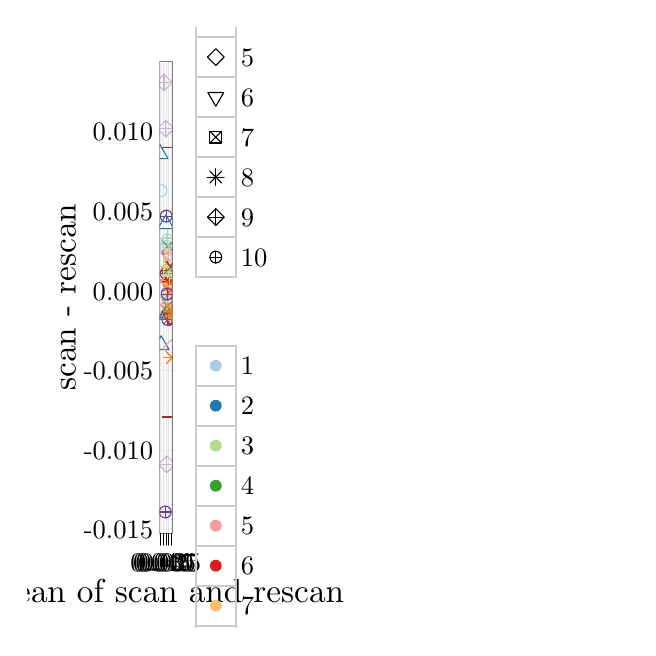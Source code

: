 \begin{tikzpicture}[x=1pt,y=1pt]
\definecolor[named]{fillColor}{rgb}{1.00,1.00,1.00}
\path[use as bounding box,fill=fillColor,fill opacity=0.00] (0,0) rectangle (216.81,216.81);
\begin{scope}
\path[clip] (  0.00,  0.00) rectangle (216.81,216.81);

\path[] (  0.00,  0.00) rectangle (216.81,216.81);
\end{scope}
\begin{scope}
\path[clip] (  0.00,  0.00) rectangle (216.81,216.81);
\definecolor[named]{drawColor}{rgb}{0.00,0.00,0.00}

\node[text=drawColor,anchor=base east,inner sep=0pt, outer sep=0pt, scale=  0.96] at ( 45.37, 32.17) {-0.015};

\node[text=drawColor,anchor=base east,inner sep=0pt, outer sep=0pt, scale=  0.96] at ( 45.37, 60.91) {-0.010};

\node[text=drawColor,anchor=base east,inner sep=0pt, outer sep=0pt, scale=  0.96] at ( 45.37, 89.65) {-0.005};

\node[text=drawColor,anchor=base east,inner sep=0pt, outer sep=0pt, scale=  0.96] at ( 45.37,118.39) {0.000};

\node[text=drawColor,anchor=base east,inner sep=0pt, outer sep=0pt, scale=  0.96] at ( 45.37,147.14) {0.005};

\node[text=drawColor,anchor=base east,inner sep=0pt, outer sep=0pt, scale=  0.96] at ( 45.37,175.88) {0.010};
\end{scope}
\begin{scope}
\path[clip] (  0.00,  0.00) rectangle (216.81,216.81);
\definecolor[named]{drawColor}{rgb}{0.00,0.00,0.00}

\path[draw=drawColor,line width= 0.2pt,line join=round,line cap=round] ( 48.22, 35.47) -- ( 52.48, 35.47);

\path[draw=drawColor,line width= 0.2pt,line join=round,line cap=round] ( 48.22, 64.21) -- ( 52.48, 64.21);

\path[draw=drawColor,line width= 0.2pt,line join=round,line cap=round] ( 48.22, 92.96) -- ( 52.48, 92.96);

\path[draw=drawColor,line width= 0.2pt,line join=round,line cap=round] ( 48.22,121.70) -- ( 52.48,121.70);

\path[draw=drawColor,line width= 0.2pt,line join=round,line cap=round] ( 48.22,150.44) -- ( 52.48,150.44);

\path[draw=drawColor,line width= 0.2pt,line join=round,line cap=round] ( 48.22,179.18) -- ( 52.48,179.18);
\end{scope}
\begin{scope}
\path[clip] ( 47.62, 34.03) rectangle ( 52.48,204.76);
\definecolor[named]{fillColor}{rgb}{1.00,1.00,1.00}

\path[fill=fillColor] ( 52.48, 34.03) rectangle ( 47.62,204.76);
\definecolor[named]{drawColor}{rgb}{0.98,0.98,0.98}

\path[draw=drawColor,line width= 0.6pt,line join=round,line cap=round] ( 52.48, 49.84) --
	( 47.62, 49.84);

\path[draw=drawColor,line width= 0.6pt,line join=round,line cap=round] ( 52.48, 78.59) --
	( 47.62, 78.59);

\path[draw=drawColor,line width= 0.6pt,line join=round,line cap=round] ( 52.48,107.33) --
	( 47.62,107.33);

\path[draw=drawColor,line width= 0.6pt,line join=round,line cap=round] ( 52.48,136.07) --
	( 47.62,136.07);

\path[draw=drawColor,line width= 0.6pt,line join=round,line cap=round] ( 52.48,164.81) --
	( 47.62,164.81);

\path[draw=drawColor,line width= 0.6pt,line join=round,line cap=round] ( 52.48,193.56) --
	( 47.62,193.56);

\path[draw=drawColor,line width= 0.6pt,line join=round,line cap=round] ( 52.23, 34.03) --
	( 52.23,204.76);

\path[draw=drawColor,line width= 0.6pt,line join=round,line cap=round] ( 51.30, 34.03) --
	( 51.30,204.76);

\path[draw=drawColor,line width= 0.6pt,line join=round,line cap=round] ( 50.38, 34.03) --
	( 50.38,204.76);

\path[draw=drawColor,line width= 0.6pt,line join=round,line cap=round] ( 49.46, 34.03) --
	( 49.46,204.76);

\path[draw=drawColor,line width= 0.6pt,line join=round,line cap=round] ( 48.54, 34.03) --
	( 48.54,204.76);

\path[draw=drawColor,line width= 0.6pt,line join=round,line cap=round] ( 47.62, 34.03) --
	( 47.62,204.76);
\definecolor[named]{drawColor}{rgb}{0.90,0.90,0.90}

\path[draw=drawColor,line width= 0.2pt,line join=round,line cap=round] ( 52.48, 35.47) --
	( 47.62, 35.47);

\path[draw=drawColor,line width= 0.2pt,line join=round,line cap=round] ( 52.48, 64.21) --
	( 47.62, 64.21);

\path[draw=drawColor,line width= 0.2pt,line join=round,line cap=round] ( 52.48, 92.96) --
	( 47.62, 92.96);

\path[draw=drawColor,line width= 0.2pt,line join=round,line cap=round] ( 52.48,121.70) --
	( 47.62,121.70);

\path[draw=drawColor,line width= 0.2pt,line join=round,line cap=round] ( 52.48,150.44) --
	( 47.62,150.44);

\path[draw=drawColor,line width= 0.2pt,line join=round,line cap=round] ( 52.48,179.18) --
	( 47.62,179.18);

\path[draw=drawColor,line width= 0.2pt,line join=round,line cap=round] ( 51.76, 34.03) --
	( 51.76,204.76);

\path[draw=drawColor,line width= 0.2pt,line join=round,line cap=round] ( 50.84, 34.03) --
	( 50.84,204.76);

\path[draw=drawColor,line width= 0.2pt,line join=round,line cap=round] ( 49.92, 34.03) --
	( 49.92,204.76);

\path[draw=drawColor,line width= 0.2pt,line join=round,line cap=round] ( 49.00, 34.03) --
	( 49.00,204.76);

\path[draw=drawColor,line width= 0.2pt,line join=round,line cap=round] ( 48.08, 34.03) --
	( 48.08,204.76);
\definecolor[named]{drawColor}{rgb}{0.65,0.16,0.16}

\path[draw=drawColor,line width= 0.6pt,dash pattern=on 4pt off 4pt ,line join=round] ( 52.48, 76.08) -- ( 47.62, 76.08);

\path[draw=drawColor,line width= 0.6pt,dash pattern=on 4pt off 4pt ,line join=round] ( 52.48,124.79) -- ( 47.62,124.79);

\path[draw=drawColor,line width= 0.6pt,dash pattern=on 4pt off 4pt ,line join=round] ( 52.48,173.50) -- ( 47.62,173.50);
\definecolor[named]{drawColor}{rgb}{0.65,0.81,0.89}

\path[draw=drawColor,line width= 0.4pt,line join=round,line cap=round] ( 50.09,137.79) circle (  2.13);
\definecolor[named]{drawColor}{rgb}{0.70,0.87,0.54}

\path[draw=drawColor,line width= 0.4pt,line join=round,line cap=round] ( 47.47,119.40) -- ( 53.51,119.40);

\path[draw=drawColor,line width= 0.4pt,line join=round,line cap=round] ( 50.49,116.38) -- ( 50.49,122.42);
\definecolor[named]{drawColor}{rgb}{0.20,0.63,0.17}

\path[draw=drawColor,line width= 0.4pt,line join=round,line cap=round] ( 49.19,109.79) -- ( 53.46,114.06);

\path[draw=drawColor,line width= 0.4pt,line join=round,line cap=round] ( 49.19,114.06) -- ( 53.46,109.79);
\definecolor[named]{drawColor}{rgb}{0.98,0.60,0.60}

\path[draw=drawColor,line width= 0.4pt,line join=round,line cap=round] ( 48.53,114.23) --
	( 51.54,117.24) --
	( 54.56,114.23) --
	( 51.54,111.21) --
	( 48.53,114.23);
\definecolor[named]{drawColor}{rgb}{0.89,0.10,0.11}

\path[draw=drawColor,line width= 0.4pt,line join=round,line cap=round] ( 51.60,109.18) --
	( 54.47,114.16) --
	( 48.72,114.16) --
	( 51.60,109.18);
\definecolor[named]{drawColor}{rgb}{0.99,0.75,0.44}

\path[draw=drawColor,line width= 0.4pt,line join=round,line cap=round] ( 49.24,120.14) rectangle ( 53.51,124.41);

\path[draw=drawColor,line width= 0.4pt,line join=round,line cap=round] ( 49.24,120.14) -- ( 53.51,124.41);

\path[draw=drawColor,line width= 0.4pt,line join=round,line cap=round] ( 49.24,124.41) -- ( 53.51,120.14);
\definecolor[named]{drawColor}{rgb}{1.00,0.50,0.00}

\path[draw=drawColor,line width= 0.4pt,line join=round,line cap=round] ( 48.80,122.44) -- ( 53.07,126.71);

\path[draw=drawColor,line width= 0.4pt,line join=round,line cap=round] ( 48.80,126.71) -- ( 53.07,122.44);

\path[draw=drawColor,line width= 0.4pt,line join=round,line cap=round] ( 47.92,124.57) -- ( 53.95,124.57);

\path[draw=drawColor,line width= 0.4pt,line join=round,line cap=round] ( 50.93,121.56) -- ( 50.93,127.59);
\definecolor[named]{drawColor}{rgb}{0.79,0.70,0.84}

\path[draw=drawColor,line width= 0.4pt,line join=round,line cap=round] ( 47.81,116.53) -- ( 53.84,116.53);

\path[draw=drawColor,line width= 0.4pt,line join=round,line cap=round] ( 50.82,113.51) -- ( 50.82,119.54);

\path[draw=drawColor,line width= 0.4pt,line join=round,line cap=round] ( 47.81,116.53) --
	( 50.82,119.54) --
	( 53.84,116.53) --
	( 50.82,113.51) --
	( 47.81,116.53);
\definecolor[named]{drawColor}{rgb}{0.42,0.24,0.60}

\path[draw=drawColor,line width= 0.4pt,line join=round,line cap=round] ( 50.01,128.02) circle (  2.13);

\path[draw=drawColor,line width= 0.4pt,line join=round,line cap=round] ( 47.88,128.02) -- ( 52.15,128.02);

\path[draw=drawColor,line width= 0.4pt,line join=round,line cap=round] ( 50.01,125.89) -- ( 50.01,130.16);
\definecolor[named]{drawColor}{rgb}{0.12,0.47,0.71}

\path[draw=drawColor,line width= 0.4pt,line join=round,line cap=round] ( 50.23,116.97) --
	( 53.11,111.99) --
	( 47.36,111.99) --
	( 50.23,116.97);
\definecolor[named]{drawColor}{rgb}{0.65,0.81,0.89}

\path[draw=drawColor,line width= 0.4pt,line join=round,line cap=round] ( 48.11,157.91) circle (  2.13);
\definecolor[named]{drawColor}{rgb}{0.70,0.87,0.54}

\path[draw=drawColor,line width= 0.4pt,line join=round,line cap=round] ( 46.79,130.32) -- ( 52.83,130.32);

\path[draw=drawColor,line width= 0.4pt,line join=round,line cap=round] ( 49.81,127.30) -- ( 49.81,133.34);
\definecolor[named]{drawColor}{rgb}{0.20,0.63,0.17}

\path[draw=drawColor,line width= 0.4pt,line join=round,line cap=round] ( 48.56,114.39) -- ( 52.83,118.66);

\path[draw=drawColor,line width= 0.4pt,line join=round,line cap=round] ( 48.56,118.66) -- ( 52.83,114.39);
\definecolor[named]{drawColor}{rgb}{0.98,0.60,0.60}

\path[draw=drawColor,line width= 0.4pt,line join=round,line cap=round] ( 48.25,116.53) --
	( 51.27,119.54) --
	( 54.28,116.53) --
	( 51.27,113.51) --
	( 48.25,116.53);
\definecolor[named]{drawColor}{rgb}{0.89,0.10,0.11}

\path[draw=drawColor,line width= 0.4pt,line join=round,line cap=round] ( 50.99,120.68) --
	( 53.86,125.66) --
	( 48.12,125.66) --
	( 50.99,120.68);
\definecolor[named]{drawColor}{rgb}{0.99,0.75,0.44}

\path[draw=drawColor,line width= 0.4pt,line join=round,line cap=round] ( 49.15,112.09) rectangle ( 53.42,116.36);

\path[draw=drawColor,line width= 0.4pt,line join=round,line cap=round] ( 49.15,112.09) -- ( 53.42,116.36);

\path[draw=drawColor,line width= 0.4pt,line join=round,line cap=round] ( 49.15,116.36) -- ( 53.42,112.09);
\definecolor[named]{drawColor}{rgb}{1.00,0.50,0.00}

\path[draw=drawColor,line width= 0.4pt,line join=round,line cap=round] ( 48.97,111.52) -- ( 53.23,115.79);

\path[draw=drawColor,line width= 0.4pt,line join=round,line cap=round] ( 48.97,115.79) -- ( 53.23,111.52);

\path[draw=drawColor,line width= 0.4pt,line join=round,line cap=round] ( 48.08,113.65) -- ( 54.12,113.65);

\path[draw=drawColor,line width= 0.4pt,line join=round,line cap=round] ( 51.10,110.63) -- ( 51.10,116.67);
\definecolor[named]{drawColor}{rgb}{0.79,0.70,0.84}

\path[draw=drawColor,line width= 0.4pt,line join=round,line cap=round] ( 47.27, 59.04) -- ( 53.31, 59.04);

\path[draw=drawColor,line width= 0.4pt,line join=round,line cap=round] ( 50.29, 56.02) -- ( 50.29, 62.06);

\path[draw=drawColor,line width= 0.4pt,line join=round,line cap=round] ( 47.27, 59.04) --
	( 50.29, 62.06) --
	( 53.31, 59.04) --
	( 50.29, 56.02) --
	( 47.27, 59.04);
\definecolor[named]{drawColor}{rgb}{0.42,0.24,0.60}

\path[draw=drawColor,line width= 0.4pt,line join=round,line cap=round] ( 49.72, 41.80) circle (  2.13);

\path[draw=drawColor,line width= 0.4pt,line join=round,line cap=round] ( 47.58, 41.80) -- ( 51.85, 41.80);

\path[draw=drawColor,line width= 0.4pt,line join=round,line cap=round] ( 49.72, 39.66) -- ( 49.72, 43.93);
\definecolor[named]{drawColor}{rgb}{0.12,0.47,0.71}

\path[draw=drawColor,line width= 0.4pt,line join=round,line cap=round] ( 48.22,105.47) --
	( 51.10,100.50) --
	( 45.35,100.50) --
	( 48.22,105.47);
\definecolor[named]{drawColor}{rgb}{0.65,0.81,0.89}

\path[draw=drawColor,line width= 0.4pt,line join=round,line cap=round] ( 50.42,121.12) circle (  2.13);
\definecolor[named]{drawColor}{rgb}{0.70,0.87,0.54}

\path[draw=drawColor,line width= 0.4pt,line join=round,line cap=round] ( 47.46,140.67) -- ( 53.49,140.67);

\path[draw=drawColor,line width= 0.4pt,line join=round,line cap=round] ( 50.47,137.65) -- ( 50.47,143.69);
\definecolor[named]{drawColor}{rgb}{0.20,0.63,0.17}

\path[draw=drawColor,line width= 0.4pt,line join=round,line cap=round] ( 49.21,113.24) -- ( 53.47,117.51);

\path[draw=drawColor,line width= 0.4pt,line join=round,line cap=round] ( 49.21,117.51) -- ( 53.47,113.24);
\definecolor[named]{drawColor}{rgb}{0.98,0.60,0.60}

\path[draw=drawColor,line width= 0.4pt,line join=round,line cap=round] ( 48.89,101.00) --
	( 51.91,104.02) --
	( 54.93,101.00) --
	( 51.91, 97.99) --
	( 48.89,101.00);
\definecolor[named]{drawColor}{rgb}{0.89,0.10,0.11}

\path[draw=drawColor,line width= 0.4pt,line join=round,line cap=round] ( 51.32,109.18) --
	( 54.20,114.16) --
	( 48.45,114.16) --
	( 51.32,109.18);
\definecolor[named]{drawColor}{rgb}{0.99,0.75,0.44}

\path[draw=drawColor,line width= 0.4pt,line join=round,line cap=round] ( 48.93,130.49) rectangle ( 53.20,134.76);

\path[draw=drawColor,line width= 0.4pt,line join=round,line cap=round] ( 48.93,130.49) -- ( 53.20,134.76);

\path[draw=drawColor,line width= 0.4pt,line join=round,line cap=round] ( 48.93,134.76) -- ( 53.20,130.49);
\definecolor[named]{drawColor}{rgb}{1.00,0.50,0.00}

\path[draw=drawColor,line width= 0.4pt,line join=round,line cap=round] ( 49.98,119.57) -- ( 54.25,123.83);

\path[draw=drawColor,line width= 0.4pt,line join=round,line cap=round] ( 49.98,123.83) -- ( 54.25,119.57);

\path[draw=drawColor,line width= 0.4pt,line join=round,line cap=round] ( 49.10,121.70) -- ( 55.13,121.70);

\path[draw=drawColor,line width= 0.4pt,line join=round,line cap=round] ( 52.11,118.68) -- ( 52.11,124.72);
\definecolor[named]{drawColor}{rgb}{0.79,0.70,0.84}

\path[draw=drawColor,line width= 0.4pt,line join=round,line cap=round] ( 46.24,197.00) -- ( 52.27,197.00);

\path[draw=drawColor,line width= 0.4pt,line join=round,line cap=round] ( 49.26,193.99) -- ( 49.26,200.02);

\path[draw=drawColor,line width= 0.4pt,line join=round,line cap=round] ( 46.24,197.00) --
	( 49.26,200.02) --
	( 52.27,197.00) --
	( 49.26,193.99) --
	( 46.24,197.00);
\definecolor[named]{drawColor}{rgb}{0.42,0.24,0.60}

\path[draw=drawColor,line width= 0.4pt,line join=round,line cap=round] ( 50.62,111.35) circle (  2.13);

\path[draw=drawColor,line width= 0.4pt,line join=round,line cap=round] ( 48.49,111.35) -- ( 52.76,111.35);

\path[draw=drawColor,line width= 0.4pt,line join=round,line cap=round] ( 50.62,109.22) -- ( 50.62,113.49);
\definecolor[named]{drawColor}{rgb}{0.12,0.47,0.71}

\path[draw=drawColor,line width= 0.4pt,line join=round,line cap=round] ( 50.25,116.39) --
	( 53.13,111.42) --
	( 47.38,111.42) --
	( 50.25,116.39);
\definecolor[named]{drawColor}{rgb}{0.65,0.81,0.89}

\path[draw=drawColor,line width= 0.4pt,line join=round,line cap=round] ( 50.49,140.09) circle (  2.13);
\definecolor[named]{drawColor}{rgb}{0.70,0.87,0.54}

\path[draw=drawColor,line width= 0.4pt,line join=round,line cap=round] ( 47.27,138.94) -- ( 53.31,138.94);

\path[draw=drawColor,line width= 0.4pt,line join=round,line cap=round] ( 50.29,135.93) -- ( 50.29,141.96);
\definecolor[named]{drawColor}{rgb}{0.20,0.63,0.17}

\path[draw=drawColor,line width= 0.4pt,line join=round,line cap=round] ( 48.56,135.66) -- ( 52.83,139.93);

\path[draw=drawColor,line width= 0.4pt,line join=round,line cap=round] ( 48.56,139.93) -- ( 52.83,135.66);
\definecolor[named]{drawColor}{rgb}{0.98,0.60,0.60}

\path[draw=drawColor,line width= 0.4pt,line join=round,line cap=round] ( 48.10,125.15) --
	( 51.12,128.17) --
	( 54.14,125.15) --
	( 51.12,122.13) --
	( 48.10,125.15);
\definecolor[named]{drawColor}{rgb}{0.89,0.10,0.11}

\path[draw=drawColor,line width= 0.4pt,line join=round,line cap=round] ( 51.17,124.13) --
	( 54.05,129.11) --
	( 48.30,129.11) --
	( 51.17,124.13);
\definecolor[named]{drawColor}{rgb}{0.99,0.75,0.44}

\path[draw=drawColor,line width= 0.4pt,line join=round,line cap=round] ( 49.06,127.04) rectangle ( 53.33,131.31);

\path[draw=drawColor,line width= 0.4pt,line join=round,line cap=round] ( 49.06,127.04) -- ( 53.33,131.31);

\path[draw=drawColor,line width= 0.4pt,line join=round,line cap=round] ( 49.06,131.31) -- ( 53.33,127.04);
\definecolor[named]{drawColor}{rgb}{1.00,0.50,0.00}

\path[draw=drawColor,line width= 0.4pt,line join=round,line cap=round] ( 50.13, 95.42) -- ( 54.40, 99.69);

\path[draw=drawColor,line width= 0.4pt,line join=round,line cap=round] ( 50.13, 99.69) -- ( 54.40, 95.42);

\path[draw=drawColor,line width= 0.4pt,line join=round,line cap=round] ( 49.24, 97.56) -- ( 55.28, 97.56);

\path[draw=drawColor,line width= 0.4pt,line join=round,line cap=round] ( 52.26, 94.54) -- ( 52.26,100.57);
\definecolor[named]{drawColor}{rgb}{0.79,0.70,0.84}

\path[draw=drawColor,line width= 0.4pt,line join=round,line cap=round] ( 46.88,180.33) -- ( 52.92,180.33);

\path[draw=drawColor,line width= 0.4pt,line join=round,line cap=round] ( 49.90,177.32) -- ( 49.90,183.35);

\path[draw=drawColor,line width= 0.4pt,line join=round,line cap=round] ( 46.88,180.33) --
	( 49.90,183.35) --
	( 52.92,180.33) --
	( 49.90,177.32) --
	( 46.88,180.33);
\definecolor[named]{drawColor}{rgb}{0.42,0.24,0.60}

\path[draw=drawColor,line width= 0.4pt,line join=round,line cap=round] ( 50.05,148.72) circle (  2.13);

\path[draw=drawColor,line width= 0.4pt,line join=round,line cap=round] ( 47.92,148.72) -- ( 52.18,148.72);

\path[draw=drawColor,line width= 0.4pt,line join=round,line cap=round] ( 50.05,146.58) -- ( 50.05,150.85);
\definecolor[named]{drawColor}{rgb}{0.12,0.47,0.71}

\path[draw=drawColor,line width= 0.4pt,line join=round,line cap=round] ( 47.84,174.45) --
	( 50.71,169.48) --
	( 44.96,169.48) --
	( 47.84,174.45);
\definecolor[named]{drawColor}{rgb}{0.65,0.81,0.89}

\path[draw=drawColor,line width= 0.4pt,line join=round,line cap=round] ( 50.55,138.94) circle (  2.13);
\definecolor[named]{drawColor}{rgb}{0.70,0.87,0.54}

\path[draw=drawColor,line width= 0.4pt,line join=round,line cap=round] ( 48.34,127.45) -- ( 54.38,127.45);

\path[draw=drawColor,line width= 0.4pt,line join=round,line cap=round] ( 51.36,124.43) -- ( 51.36,130.47);
\definecolor[named]{drawColor}{rgb}{0.20,0.63,0.17}

\path[draw=drawColor,line width= 0.4pt,line join=round,line cap=round] ( 49.58,128.19) -- ( 53.84,132.46);

\path[draw=drawColor,line width= 0.4pt,line join=round,line cap=round] ( 49.58,132.46) -- ( 53.84,128.19);
\definecolor[named]{drawColor}{rgb}{0.98,0.60,0.60}

\path[draw=drawColor,line width= 0.4pt,line join=round,line cap=round] ( 48.84,118.25) --
	( 51.86,121.27) --
	( 54.87,118.25) --
	( 51.86,115.23) --
	( 48.84,118.25);
\definecolor[named]{drawColor}{rgb}{0.89,0.10,0.11}

\path[draw=drawColor,line width= 0.4pt,line join=round,line cap=round] ( 51.52,130.45) --
	( 54.40,135.43) --
	( 48.65,135.43) --
	( 51.52,130.45);
\definecolor[named]{drawColor}{rgb}{0.99,0.75,0.44}

\path[draw=drawColor,line width= 0.4pt,line join=round,line cap=round] ( 49.35,132.79) rectangle ( 53.62,137.05);

\path[draw=drawColor,line width= 0.4pt,line join=round,line cap=round] ( 49.35,132.79) -- ( 53.62,137.05);

\path[draw=drawColor,line width= 0.4pt,line join=round,line cap=round] ( 49.35,137.05) -- ( 53.62,132.79);
\definecolor[named]{drawColor}{rgb}{1.00,0.50,0.00}

\path[draw=drawColor,line width= 0.4pt,line join=round,line cap=round] ( 49.94,112.09) -- ( 54.21,116.36);

\path[draw=drawColor,line width= 0.4pt,line join=round,line cap=round] ( 49.94,116.36) -- ( 54.21,112.09);

\path[draw=drawColor,line width= 0.4pt,line join=round,line cap=round] ( 49.06,114.23) -- ( 55.10,114.23);

\path[draw=drawColor,line width= 0.4pt,line join=round,line cap=round] ( 52.08,111.21) -- ( 52.08,117.24);
\definecolor[named]{drawColor}{rgb}{0.79,0.70,0.84}

\path[draw=drawColor,line width= 0.4pt,line join=round,line cap=round] ( 47.90,135.50) -- ( 53.93,135.50);

\path[draw=drawColor,line width= 0.4pt,line join=round,line cap=round] ( 50.92,132.48) -- ( 50.92,138.51);

\path[draw=drawColor,line width= 0.4pt,line join=round,line cap=round] ( 47.90,135.50) --
	( 50.92,138.51) --
	( 53.93,135.50) --
	( 50.92,132.48) --
	( 47.90,135.50);
\definecolor[named]{drawColor}{rgb}{0.42,0.24,0.60}

\path[draw=drawColor,line width= 0.4pt,line join=round,line cap=round] ( 50.42,120.55) circle (  2.13);

\path[draw=drawColor,line width= 0.4pt,line join=round,line cap=round] ( 48.28,120.55) -- ( 52.55,120.55);

\path[draw=drawColor,line width= 0.4pt,line join=round,line cap=round] ( 50.42,118.42) -- ( 50.42,122.68);
\definecolor[named]{drawColor}{rgb}{0.12,0.47,0.71}

\path[draw=drawColor,line width= 0.4pt,line join=round,line cap=round] ( 49.92,149.16) --
	( 52.79,144.18) --
	( 47.05,144.18) --
	( 49.92,149.16);
\definecolor[named]{drawColor}{rgb}{0.50,0.50,0.50}

\path[draw=drawColor,line width= 0.6pt,line join=round,line cap=round] ( 52.48, 34.03) rectangle ( 47.62,204.76);
\end{scope}
\begin{scope}
\path[clip] (  0.00,  0.00) rectangle (216.81,216.81);
\definecolor[named]{drawColor}{rgb}{0.00,0.00,0.00}

\node[text=drawColor,anchor=base,inner sep=0pt, outer sep=0pt, scale=  0.96] at ( 51.76, 20.31) {0.025};

\node[text=drawColor,anchor=base,inner sep=0pt, outer sep=0pt, scale=  0.96] at ( 50.84, 20.31) {0.030};

\node[text=drawColor,anchor=base,inner sep=0pt, outer sep=0pt, scale=  0.96] at ( 49.92, 20.31) {0.035};

\node[text=drawColor,anchor=base,inner sep=0pt, outer sep=0pt, scale=  0.96] at ( 49.00, 20.31) {0.040};

\node[text=drawColor,anchor=base,inner sep=0pt, outer sep=0pt, scale=  0.96] at ( 48.08, 20.31) {0.045};
\end{scope}
\begin{scope}
\path[clip] (  0.00,  0.00) rectangle (216.81,216.81);
\definecolor[named]{drawColor}{rgb}{0.00,0.00,0.00}

\path[draw=drawColor,line width= 0.2pt,line join=round,line cap=round] ( 51.76, 29.77) -- ( 51.76, 34.03);

\path[draw=drawColor,line width= 0.2pt,line join=round,line cap=round] ( 50.84, 29.77) -- ( 50.84, 34.03);

\path[draw=drawColor,line width= 0.2pt,line join=round,line cap=round] ( 49.92, 29.77) -- ( 49.92, 34.03);

\path[draw=drawColor,line width= 0.2pt,line join=round,line cap=round] ( 49.00, 29.77) -- ( 49.00, 34.03);

\path[draw=drawColor,line width= 0.2pt,line join=round,line cap=round] ( 48.08, 29.77) -- ( 48.08, 34.03);
\end{scope}
\begin{scope}
\path[clip] (  0.00,  0.00) rectangle (216.81,216.81);
\definecolor[named]{drawColor}{rgb}{0.00,0.00,0.00}

\node[text=drawColor,anchor=base,inner sep=0pt, outer sep=0pt, scale=  1.20] at ( 50.05,  9.03) {mean of scan and rescan};
\end{scope}
\begin{scope}
\path[clip] (  0.00,  0.00) rectangle (216.81,216.81);
\definecolor[named]{drawColor}{rgb}{0.00,0.00,0.00}

\node[text=drawColor,rotate= 90.00,anchor=base,inner sep=0pt, outer sep=0pt, scale=  1.20] at ( 17.30,119.40) {scan - rescan};
\end{scope}
\begin{scope}
\path[clip] (  0.00,  0.00) rectangle (216.81,216.81);

\path[] ( 56.48,122.41) rectangle (195.90,285.73);
\end{scope}
\begin{scope}
\path[clip] (  0.00,  0.00) rectangle (216.81,216.81);
\definecolor[named]{drawColor}{rgb}{0.80,0.80,0.80}

\path[draw=drawColor,line width= 0.6pt,line join=round,line cap=round] ( 60.75,213.40) rectangle ( 75.21,227.86);
\end{scope}
\begin{scope}
\path[clip] (  0.00,  0.00) rectangle (216.81,216.81);
\definecolor[named]{drawColor}{rgb}{0.80,0.80,0.80}

\path[draw=drawColor,line width= 0.6pt,line join=round,line cap=round] ( 60.75,198.95) rectangle ( 75.21,213.40);
\end{scope}
\begin{scope}
\path[clip] (  0.00,  0.00) rectangle (216.81,216.81);
\definecolor[named]{drawColor}{rgb}{0.00,0.00,0.00}

\path[draw=drawColor,line width= 0.4pt,line join=round,line cap=round] ( 64.96,206.18) --
	( 67.98,209.19) --
	( 71.00,206.18) --
	( 67.98,203.16) --
	( 64.96,206.18);
\end{scope}
\begin{scope}
\path[clip] (  0.00,  0.00) rectangle (216.81,216.81);
\definecolor[named]{drawColor}{rgb}{0.80,0.80,0.80}

\path[draw=drawColor,line width= 0.6pt,line join=round,line cap=round] ( 60.75,184.49) rectangle ( 75.21,198.95);
\end{scope}
\begin{scope}
\path[clip] (  0.00,  0.00) rectangle (216.81,216.81);
\definecolor[named]{drawColor}{rgb}{0.00,0.00,0.00}

\path[draw=drawColor,line width= 0.4pt,line join=round,line cap=round] ( 67.98,188.40) --
	( 70.85,193.38) --
	( 65.10,193.38) --
	( 67.98,188.40);
\end{scope}
\begin{scope}
\path[clip] (  0.00,  0.00) rectangle (216.81,216.81);
\definecolor[named]{drawColor}{rgb}{0.80,0.80,0.80}

\path[draw=drawColor,line width= 0.6pt,line join=round,line cap=round] ( 60.75,170.04) rectangle ( 75.21,184.49);
\end{scope}
\begin{scope}
\path[clip] (  0.00,  0.00) rectangle (216.81,216.81);
\definecolor[named]{drawColor}{rgb}{0.00,0.00,0.00}

\path[draw=drawColor,line width= 0.4pt,line join=round,line cap=round] ( 65.84,175.13) rectangle ( 70.11,179.40);

\path[draw=drawColor,line width= 0.4pt,line join=round,line cap=round] ( 65.84,175.13) -- ( 70.11,179.40);

\path[draw=drawColor,line width= 0.4pt,line join=round,line cap=round] ( 65.84,179.40) -- ( 70.11,175.13);
\end{scope}
\begin{scope}
\path[clip] (  0.00,  0.00) rectangle (216.81,216.81);
\definecolor[named]{drawColor}{rgb}{0.80,0.80,0.80}

\path[draw=drawColor,line width= 0.6pt,line join=round,line cap=round] ( 60.75,155.59) rectangle ( 75.21,170.04);
\end{scope}
\begin{scope}
\path[clip] (  0.00,  0.00) rectangle (216.81,216.81);
\definecolor[named]{drawColor}{rgb}{0.00,0.00,0.00}

\path[draw=drawColor,line width= 0.4pt,line join=round,line cap=round] ( 65.84,160.68) -- ( 70.11,164.95);

\path[draw=drawColor,line width= 0.4pt,line join=round,line cap=round] ( 65.84,164.95) -- ( 70.11,160.68);

\path[draw=drawColor,line width= 0.4pt,line join=round,line cap=round] ( 64.96,162.81) -- ( 71.00,162.81);

\path[draw=drawColor,line width= 0.4pt,line join=round,line cap=round] ( 67.98,159.80) -- ( 67.98,165.83);
\end{scope}
\begin{scope}
\path[clip] (  0.00,  0.00) rectangle (216.81,216.81);
\definecolor[named]{drawColor}{rgb}{0.80,0.80,0.80}

\path[draw=drawColor,line width= 0.6pt,line join=round,line cap=round] ( 60.75,141.13) rectangle ( 75.21,155.59);
\end{scope}
\begin{scope}
\path[clip] (  0.00,  0.00) rectangle (216.81,216.81);
\definecolor[named]{drawColor}{rgb}{0.00,0.00,0.00}

\path[draw=drawColor,line width= 0.4pt,line join=round,line cap=round] ( 64.96,148.36) -- ( 71.00,148.36);

\path[draw=drawColor,line width= 0.4pt,line join=round,line cap=round] ( 67.98,145.34) -- ( 67.98,151.38);

\path[draw=drawColor,line width= 0.4pt,line join=round,line cap=round] ( 64.96,148.36) --
	( 67.98,151.38) --
	( 71.00,148.36) --
	( 67.98,145.34) --
	( 64.96,148.36);
\end{scope}
\begin{scope}
\path[clip] (  0.00,  0.00) rectangle (216.81,216.81);
\definecolor[named]{drawColor}{rgb}{0.80,0.80,0.80}

\path[draw=drawColor,line width= 0.6pt,line join=round,line cap=round] ( 60.75,126.68) rectangle ( 75.21,141.13);
\end{scope}
\begin{scope}
\path[clip] (  0.00,  0.00) rectangle (216.81,216.81);
\definecolor[named]{drawColor}{rgb}{0.00,0.00,0.00}

\path[draw=drawColor,line width= 0.4pt,line join=round,line cap=round] ( 67.98,133.91) circle (  2.13);

\path[draw=drawColor,line width= 0.4pt,line join=round,line cap=round] ( 65.84,133.91) -- ( 70.11,133.91);

\path[draw=drawColor,line width= 0.4pt,line join=round,line cap=round] ( 67.98,131.77) -- ( 67.98,136.04);
\end{scope}
\begin{scope}
\path[clip] (  0.00,  0.00) rectangle (216.81,216.81);
\definecolor[named]{drawColor}{rgb}{0.00,0.00,0.00}

\node[text=drawColor,anchor=base west,inner sep=0pt, outer sep=0pt, scale=  0.96] at ( 77.01,202.87) {5};
\end{scope}
\begin{scope}
\path[clip] (  0.00,  0.00) rectangle (216.81,216.81);
\definecolor[named]{drawColor}{rgb}{0.00,0.00,0.00}

\node[text=drawColor,anchor=base west,inner sep=0pt, outer sep=0pt, scale=  0.96] at ( 77.01,188.42) {6};
\end{scope}
\begin{scope}
\path[clip] (  0.00,  0.00) rectangle (216.81,216.81);
\definecolor[named]{drawColor}{rgb}{0.00,0.00,0.00}

\node[text=drawColor,anchor=base west,inner sep=0pt, outer sep=0pt, scale=  0.96] at ( 77.01,173.96) {7};
\end{scope}
\begin{scope}
\path[clip] (  0.00,  0.00) rectangle (216.81,216.81);
\definecolor[named]{drawColor}{rgb}{0.00,0.00,0.00}

\node[text=drawColor,anchor=base west,inner sep=0pt, outer sep=0pt, scale=  0.96] at ( 77.01,159.51) {8};
\end{scope}
\begin{scope}
\path[clip] (  0.00,  0.00) rectangle (216.81,216.81);
\definecolor[named]{drawColor}{rgb}{0.00,0.00,0.00}

\node[text=drawColor,anchor=base west,inner sep=0pt, outer sep=0pt, scale=  0.96] at ( 77.01,145.05) {9};
\end{scope}
\begin{scope}
\path[clip] (  0.00,  0.00) rectangle (216.81,216.81);
\definecolor[named]{drawColor}{rgb}{0.00,0.00,0.00}

\node[text=drawColor,anchor=base west,inner sep=0pt, outer sep=0pt, scale=  0.96] at ( 77.01,130.60) {10};
\end{scope}
\begin{scope}
\path[clip] (  0.00,  0.00) rectangle (216.81,216.81);

\path[] ( 56.48,-46.93) rectangle ( 90.88,116.39);
\end{scope}
\begin{scope}
\path[clip] (  0.00,  0.00) rectangle (216.81,216.81);
\definecolor[named]{drawColor}{rgb}{0.80,0.80,0.80}

\path[draw=drawColor,line width= 0.6pt,line join=round,line cap=round] ( 60.75, 87.43) rectangle ( 75.21,101.88);
\end{scope}
\begin{scope}
\path[clip] (  0.00,  0.00) rectangle (216.81,216.81);
\definecolor[named]{fillColor}{rgb}{0.65,0.81,0.89}

\path[fill=fillColor] ( 67.98, 94.66) circle (  2.13);
\end{scope}
\begin{scope}
\path[clip] (  0.00,  0.00) rectangle (216.81,216.81);
\definecolor[named]{drawColor}{rgb}{0.80,0.80,0.80}

\path[draw=drawColor,line width= 0.6pt,line join=round,line cap=round] ( 60.75, 72.97) rectangle ( 75.21, 87.43);
\end{scope}
\begin{scope}
\path[clip] (  0.00,  0.00) rectangle (216.81,216.81);
\definecolor[named]{fillColor}{rgb}{0.12,0.47,0.71}

\path[fill=fillColor] ( 67.98, 80.20) circle (  2.13);
\end{scope}
\begin{scope}
\path[clip] (  0.00,  0.00) rectangle (216.81,216.81);
\definecolor[named]{drawColor}{rgb}{0.80,0.80,0.80}

\path[draw=drawColor,line width= 0.6pt,line join=round,line cap=round] ( 60.75, 58.52) rectangle ( 75.21, 72.97);
\end{scope}
\begin{scope}
\path[clip] (  0.00,  0.00) rectangle (216.81,216.81);
\definecolor[named]{fillColor}{rgb}{0.70,0.87,0.54}

\path[fill=fillColor] ( 67.98, 65.75) circle (  2.13);
\end{scope}
\begin{scope}
\path[clip] (  0.00,  0.00) rectangle (216.81,216.81);
\definecolor[named]{drawColor}{rgb}{0.80,0.80,0.80}

\path[draw=drawColor,line width= 0.6pt,line join=round,line cap=round] ( 60.75, 44.07) rectangle ( 75.21, 58.52);
\end{scope}
\begin{scope}
\path[clip] (  0.00,  0.00) rectangle (216.81,216.81);
\definecolor[named]{fillColor}{rgb}{0.20,0.63,0.17}

\path[fill=fillColor] ( 67.98, 51.29) circle (  2.13);
\end{scope}
\begin{scope}
\path[clip] (  0.00,  0.00) rectangle (216.81,216.81);
\definecolor[named]{drawColor}{rgb}{0.80,0.80,0.80}

\path[draw=drawColor,line width= 0.6pt,line join=round,line cap=round] ( 60.75, 29.61) rectangle ( 75.21, 44.07);
\end{scope}
\begin{scope}
\path[clip] (  0.00,  0.00) rectangle (216.81,216.81);
\definecolor[named]{fillColor}{rgb}{0.98,0.60,0.60}

\path[fill=fillColor] ( 67.98, 36.84) circle (  2.13);
\end{scope}
\begin{scope}
\path[clip] (  0.00,  0.00) rectangle (216.81,216.81);
\definecolor[named]{drawColor}{rgb}{0.80,0.80,0.80}

\path[draw=drawColor,line width= 0.6pt,line join=round,line cap=round] ( 60.75, 15.16) rectangle ( 75.21, 29.61);
\end{scope}
\begin{scope}
\path[clip] (  0.00,  0.00) rectangle (216.81,216.81);
\definecolor[named]{fillColor}{rgb}{0.89,0.10,0.11}

\path[fill=fillColor] ( 67.98, 22.39) circle (  2.13);
\end{scope}
\begin{scope}
\path[clip] (  0.00,  0.00) rectangle (216.81,216.81);
\definecolor[named]{drawColor}{rgb}{0.80,0.80,0.80}

\path[draw=drawColor,line width= 0.6pt,line join=round,line cap=round] ( 60.75,  0.70) rectangle ( 75.21, 15.16);
\end{scope}
\begin{scope}
\path[clip] (  0.00,  0.00) rectangle (216.81,216.81);
\definecolor[named]{fillColor}{rgb}{0.99,0.75,0.44}

\path[fill=fillColor] ( 67.98,  7.93) circle (  2.13);
\end{scope}
\begin{scope}
\path[clip] (  0.00,  0.00) rectangle (216.81,216.81);
\definecolor[named]{drawColor}{rgb}{0.80,0.80,0.80}

\path[draw=drawColor,line width= 0.6pt,line join=round,line cap=round] ( 60.75,-13.75) rectangle ( 75.21,  0.70);
\end{scope}
\begin{scope}
\path[clip] (  0.00,  0.00) rectangle (216.81,216.81);
\definecolor[named]{drawColor}{rgb}{0.00,0.00,0.00}

\node[text=drawColor,anchor=base west,inner sep=0pt, outer sep=0pt, scale=  0.96] at ( 77.01, 91.35) {1};
\end{scope}
\begin{scope}
\path[clip] (  0.00,  0.00) rectangle (216.81,216.81);
\definecolor[named]{drawColor}{rgb}{0.00,0.00,0.00}

\node[text=drawColor,anchor=base west,inner sep=0pt, outer sep=0pt, scale=  0.96] at ( 77.01, 76.90) {2};
\end{scope}
\begin{scope}
\path[clip] (  0.00,  0.00) rectangle (216.81,216.81);
\definecolor[named]{drawColor}{rgb}{0.00,0.00,0.00}

\node[text=drawColor,anchor=base west,inner sep=0pt, outer sep=0pt, scale=  0.96] at ( 77.01, 62.44) {3};
\end{scope}
\begin{scope}
\path[clip] (  0.00,  0.00) rectangle (216.81,216.81);
\definecolor[named]{drawColor}{rgb}{0.00,0.00,0.00}

\node[text=drawColor,anchor=base west,inner sep=0pt, outer sep=0pt, scale=  0.96] at ( 77.01, 47.99) {4};
\end{scope}
\begin{scope}
\path[clip] (  0.00,  0.00) rectangle (216.81,216.81);
\definecolor[named]{drawColor}{rgb}{0.00,0.00,0.00}

\node[text=drawColor,anchor=base west,inner sep=0pt, outer sep=0pt, scale=  0.96] at ( 77.01, 33.53) {5};
\end{scope}
\begin{scope}
\path[clip] (  0.00,  0.00) rectangle (216.81,216.81);
\definecolor[named]{drawColor}{rgb}{0.00,0.00,0.00}

\node[text=drawColor,anchor=base west,inner sep=0pt, outer sep=0pt, scale=  0.96] at ( 77.01, 19.08) {6};
\end{scope}
\begin{scope}
\path[clip] (  0.00,  0.00) rectangle (216.81,216.81);
\definecolor[named]{drawColor}{rgb}{0.00,0.00,0.00}

\node[text=drawColor,anchor=base west,inner sep=0pt, outer sep=0pt, scale=  0.96] at ( 77.01,  4.63) {7};
\end{scope}
\end{tikzpicture}
